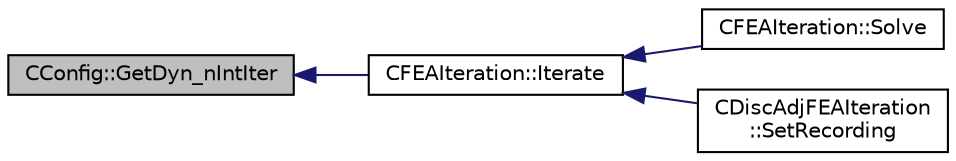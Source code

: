 digraph "CConfig::GetDyn_nIntIter"
{
  edge [fontname="Helvetica",fontsize="10",labelfontname="Helvetica",labelfontsize="10"];
  node [fontname="Helvetica",fontsize="10",shape=record];
  rankdir="LR";
  Node2618 [label="CConfig::GetDyn_nIntIter",height=0.2,width=0.4,color="black", fillcolor="grey75", style="filled", fontcolor="black"];
  Node2618 -> Node2619 [dir="back",color="midnightblue",fontsize="10",style="solid",fontname="Helvetica"];
  Node2619 [label="CFEAIteration::Iterate",height=0.2,width=0.4,color="black", fillcolor="white", style="filled",URL="$class_c_f_e_a_iteration.html#af34a9ca7d54a7b4c31ad4fb1a487a158",tooltip="Perform a single iteration for structural analysis using the Finite Element Method. "];
  Node2619 -> Node2620 [dir="back",color="midnightblue",fontsize="10",style="solid",fontname="Helvetica"];
  Node2620 [label="CFEAIteration::Solve",height=0.2,width=0.4,color="black", fillcolor="white", style="filled",URL="$class_c_f_e_a_iteration.html#a93300b80aae492f8f966c16652e83e08",tooltip="Iterate the structural system for a number of Inner_Iter iterations. "];
  Node2619 -> Node2621 [dir="back",color="midnightblue",fontsize="10",style="solid",fontname="Helvetica"];
  Node2621 [label="CDiscAdjFEAIteration\l::SetRecording",height=0.2,width=0.4,color="black", fillcolor="white", style="filled",URL="$class_c_disc_adj_f_e_a_iteration.html#ad5f0dcb01d13560ce5245301646dc3bd",tooltip="Record a single iteration of the direct FEM system. "];
}
